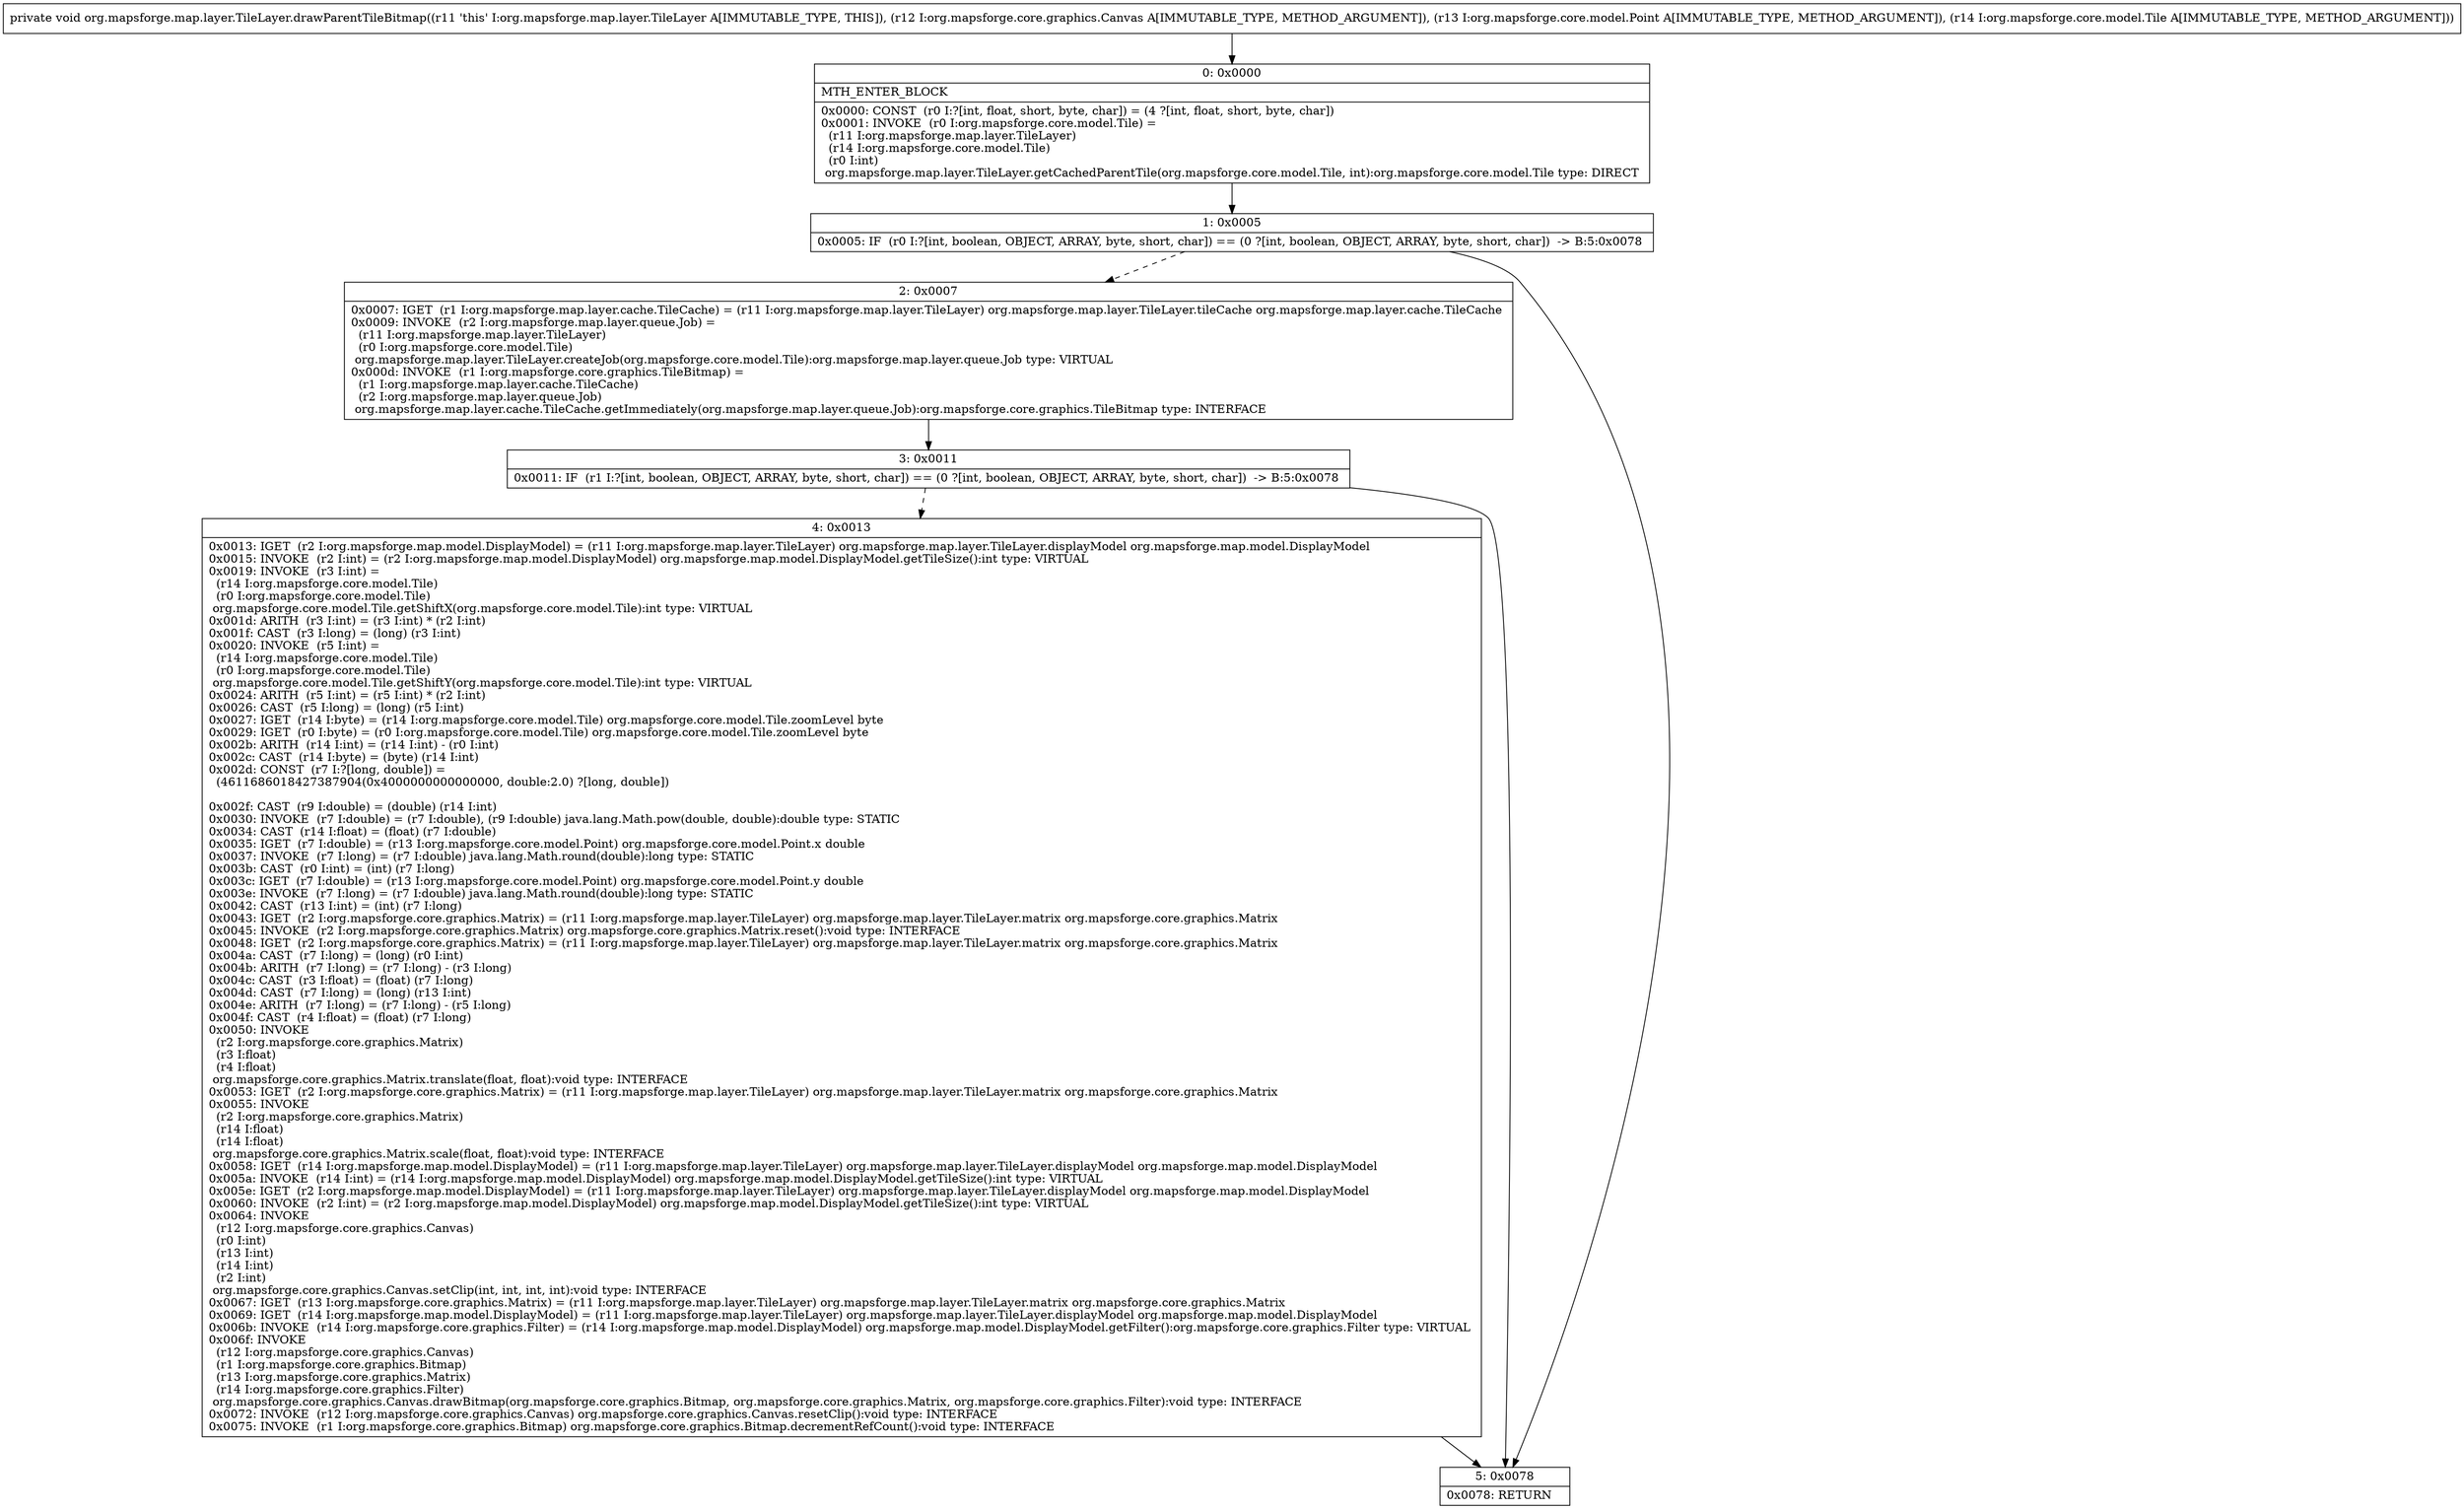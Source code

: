 digraph "CFG fororg.mapsforge.map.layer.TileLayer.drawParentTileBitmap(Lorg\/mapsforge\/core\/graphics\/Canvas;Lorg\/mapsforge\/core\/model\/Point;Lorg\/mapsforge\/core\/model\/Tile;)V" {
Node_0 [shape=record,label="{0\:\ 0x0000|MTH_ENTER_BLOCK\l|0x0000: CONST  (r0 I:?[int, float, short, byte, char]) = (4 ?[int, float, short, byte, char]) \l0x0001: INVOKE  (r0 I:org.mapsforge.core.model.Tile) = \l  (r11 I:org.mapsforge.map.layer.TileLayer)\l  (r14 I:org.mapsforge.core.model.Tile)\l  (r0 I:int)\l org.mapsforge.map.layer.TileLayer.getCachedParentTile(org.mapsforge.core.model.Tile, int):org.mapsforge.core.model.Tile type: DIRECT \l}"];
Node_1 [shape=record,label="{1\:\ 0x0005|0x0005: IF  (r0 I:?[int, boolean, OBJECT, ARRAY, byte, short, char]) == (0 ?[int, boolean, OBJECT, ARRAY, byte, short, char])  \-\> B:5:0x0078 \l}"];
Node_2 [shape=record,label="{2\:\ 0x0007|0x0007: IGET  (r1 I:org.mapsforge.map.layer.cache.TileCache) = (r11 I:org.mapsforge.map.layer.TileLayer) org.mapsforge.map.layer.TileLayer.tileCache org.mapsforge.map.layer.cache.TileCache \l0x0009: INVOKE  (r2 I:org.mapsforge.map.layer.queue.Job) = \l  (r11 I:org.mapsforge.map.layer.TileLayer)\l  (r0 I:org.mapsforge.core.model.Tile)\l org.mapsforge.map.layer.TileLayer.createJob(org.mapsforge.core.model.Tile):org.mapsforge.map.layer.queue.Job type: VIRTUAL \l0x000d: INVOKE  (r1 I:org.mapsforge.core.graphics.TileBitmap) = \l  (r1 I:org.mapsforge.map.layer.cache.TileCache)\l  (r2 I:org.mapsforge.map.layer.queue.Job)\l org.mapsforge.map.layer.cache.TileCache.getImmediately(org.mapsforge.map.layer.queue.Job):org.mapsforge.core.graphics.TileBitmap type: INTERFACE \l}"];
Node_3 [shape=record,label="{3\:\ 0x0011|0x0011: IF  (r1 I:?[int, boolean, OBJECT, ARRAY, byte, short, char]) == (0 ?[int, boolean, OBJECT, ARRAY, byte, short, char])  \-\> B:5:0x0078 \l}"];
Node_4 [shape=record,label="{4\:\ 0x0013|0x0013: IGET  (r2 I:org.mapsforge.map.model.DisplayModel) = (r11 I:org.mapsforge.map.layer.TileLayer) org.mapsforge.map.layer.TileLayer.displayModel org.mapsforge.map.model.DisplayModel \l0x0015: INVOKE  (r2 I:int) = (r2 I:org.mapsforge.map.model.DisplayModel) org.mapsforge.map.model.DisplayModel.getTileSize():int type: VIRTUAL \l0x0019: INVOKE  (r3 I:int) = \l  (r14 I:org.mapsforge.core.model.Tile)\l  (r0 I:org.mapsforge.core.model.Tile)\l org.mapsforge.core.model.Tile.getShiftX(org.mapsforge.core.model.Tile):int type: VIRTUAL \l0x001d: ARITH  (r3 I:int) = (r3 I:int) * (r2 I:int) \l0x001f: CAST  (r3 I:long) = (long) (r3 I:int) \l0x0020: INVOKE  (r5 I:int) = \l  (r14 I:org.mapsforge.core.model.Tile)\l  (r0 I:org.mapsforge.core.model.Tile)\l org.mapsforge.core.model.Tile.getShiftY(org.mapsforge.core.model.Tile):int type: VIRTUAL \l0x0024: ARITH  (r5 I:int) = (r5 I:int) * (r2 I:int) \l0x0026: CAST  (r5 I:long) = (long) (r5 I:int) \l0x0027: IGET  (r14 I:byte) = (r14 I:org.mapsforge.core.model.Tile) org.mapsforge.core.model.Tile.zoomLevel byte \l0x0029: IGET  (r0 I:byte) = (r0 I:org.mapsforge.core.model.Tile) org.mapsforge.core.model.Tile.zoomLevel byte \l0x002b: ARITH  (r14 I:int) = (r14 I:int) \- (r0 I:int) \l0x002c: CAST  (r14 I:byte) = (byte) (r14 I:int) \l0x002d: CONST  (r7 I:?[long, double]) = \l  (4611686018427387904(0x4000000000000000, double:2.0) ?[long, double])\l \l0x002f: CAST  (r9 I:double) = (double) (r14 I:int) \l0x0030: INVOKE  (r7 I:double) = (r7 I:double), (r9 I:double) java.lang.Math.pow(double, double):double type: STATIC \l0x0034: CAST  (r14 I:float) = (float) (r7 I:double) \l0x0035: IGET  (r7 I:double) = (r13 I:org.mapsforge.core.model.Point) org.mapsforge.core.model.Point.x double \l0x0037: INVOKE  (r7 I:long) = (r7 I:double) java.lang.Math.round(double):long type: STATIC \l0x003b: CAST  (r0 I:int) = (int) (r7 I:long) \l0x003c: IGET  (r7 I:double) = (r13 I:org.mapsforge.core.model.Point) org.mapsforge.core.model.Point.y double \l0x003e: INVOKE  (r7 I:long) = (r7 I:double) java.lang.Math.round(double):long type: STATIC \l0x0042: CAST  (r13 I:int) = (int) (r7 I:long) \l0x0043: IGET  (r2 I:org.mapsforge.core.graphics.Matrix) = (r11 I:org.mapsforge.map.layer.TileLayer) org.mapsforge.map.layer.TileLayer.matrix org.mapsforge.core.graphics.Matrix \l0x0045: INVOKE  (r2 I:org.mapsforge.core.graphics.Matrix) org.mapsforge.core.graphics.Matrix.reset():void type: INTERFACE \l0x0048: IGET  (r2 I:org.mapsforge.core.graphics.Matrix) = (r11 I:org.mapsforge.map.layer.TileLayer) org.mapsforge.map.layer.TileLayer.matrix org.mapsforge.core.graphics.Matrix \l0x004a: CAST  (r7 I:long) = (long) (r0 I:int) \l0x004b: ARITH  (r7 I:long) = (r7 I:long) \- (r3 I:long) \l0x004c: CAST  (r3 I:float) = (float) (r7 I:long) \l0x004d: CAST  (r7 I:long) = (long) (r13 I:int) \l0x004e: ARITH  (r7 I:long) = (r7 I:long) \- (r5 I:long) \l0x004f: CAST  (r4 I:float) = (float) (r7 I:long) \l0x0050: INVOKE  \l  (r2 I:org.mapsforge.core.graphics.Matrix)\l  (r3 I:float)\l  (r4 I:float)\l org.mapsforge.core.graphics.Matrix.translate(float, float):void type: INTERFACE \l0x0053: IGET  (r2 I:org.mapsforge.core.graphics.Matrix) = (r11 I:org.mapsforge.map.layer.TileLayer) org.mapsforge.map.layer.TileLayer.matrix org.mapsforge.core.graphics.Matrix \l0x0055: INVOKE  \l  (r2 I:org.mapsforge.core.graphics.Matrix)\l  (r14 I:float)\l  (r14 I:float)\l org.mapsforge.core.graphics.Matrix.scale(float, float):void type: INTERFACE \l0x0058: IGET  (r14 I:org.mapsforge.map.model.DisplayModel) = (r11 I:org.mapsforge.map.layer.TileLayer) org.mapsforge.map.layer.TileLayer.displayModel org.mapsforge.map.model.DisplayModel \l0x005a: INVOKE  (r14 I:int) = (r14 I:org.mapsforge.map.model.DisplayModel) org.mapsforge.map.model.DisplayModel.getTileSize():int type: VIRTUAL \l0x005e: IGET  (r2 I:org.mapsforge.map.model.DisplayModel) = (r11 I:org.mapsforge.map.layer.TileLayer) org.mapsforge.map.layer.TileLayer.displayModel org.mapsforge.map.model.DisplayModel \l0x0060: INVOKE  (r2 I:int) = (r2 I:org.mapsforge.map.model.DisplayModel) org.mapsforge.map.model.DisplayModel.getTileSize():int type: VIRTUAL \l0x0064: INVOKE  \l  (r12 I:org.mapsforge.core.graphics.Canvas)\l  (r0 I:int)\l  (r13 I:int)\l  (r14 I:int)\l  (r2 I:int)\l org.mapsforge.core.graphics.Canvas.setClip(int, int, int, int):void type: INTERFACE \l0x0067: IGET  (r13 I:org.mapsforge.core.graphics.Matrix) = (r11 I:org.mapsforge.map.layer.TileLayer) org.mapsforge.map.layer.TileLayer.matrix org.mapsforge.core.graphics.Matrix \l0x0069: IGET  (r14 I:org.mapsforge.map.model.DisplayModel) = (r11 I:org.mapsforge.map.layer.TileLayer) org.mapsforge.map.layer.TileLayer.displayModel org.mapsforge.map.model.DisplayModel \l0x006b: INVOKE  (r14 I:org.mapsforge.core.graphics.Filter) = (r14 I:org.mapsforge.map.model.DisplayModel) org.mapsforge.map.model.DisplayModel.getFilter():org.mapsforge.core.graphics.Filter type: VIRTUAL \l0x006f: INVOKE  \l  (r12 I:org.mapsforge.core.graphics.Canvas)\l  (r1 I:org.mapsforge.core.graphics.Bitmap)\l  (r13 I:org.mapsforge.core.graphics.Matrix)\l  (r14 I:org.mapsforge.core.graphics.Filter)\l org.mapsforge.core.graphics.Canvas.drawBitmap(org.mapsforge.core.graphics.Bitmap, org.mapsforge.core.graphics.Matrix, org.mapsforge.core.graphics.Filter):void type: INTERFACE \l0x0072: INVOKE  (r12 I:org.mapsforge.core.graphics.Canvas) org.mapsforge.core.graphics.Canvas.resetClip():void type: INTERFACE \l0x0075: INVOKE  (r1 I:org.mapsforge.core.graphics.Bitmap) org.mapsforge.core.graphics.Bitmap.decrementRefCount():void type: INTERFACE \l}"];
Node_5 [shape=record,label="{5\:\ 0x0078|0x0078: RETURN   \l}"];
MethodNode[shape=record,label="{private void org.mapsforge.map.layer.TileLayer.drawParentTileBitmap((r11 'this' I:org.mapsforge.map.layer.TileLayer A[IMMUTABLE_TYPE, THIS]), (r12 I:org.mapsforge.core.graphics.Canvas A[IMMUTABLE_TYPE, METHOD_ARGUMENT]), (r13 I:org.mapsforge.core.model.Point A[IMMUTABLE_TYPE, METHOD_ARGUMENT]), (r14 I:org.mapsforge.core.model.Tile A[IMMUTABLE_TYPE, METHOD_ARGUMENT])) }"];
MethodNode -> Node_0;
Node_0 -> Node_1;
Node_1 -> Node_2[style=dashed];
Node_1 -> Node_5;
Node_2 -> Node_3;
Node_3 -> Node_4[style=dashed];
Node_3 -> Node_5;
Node_4 -> Node_5;
}

